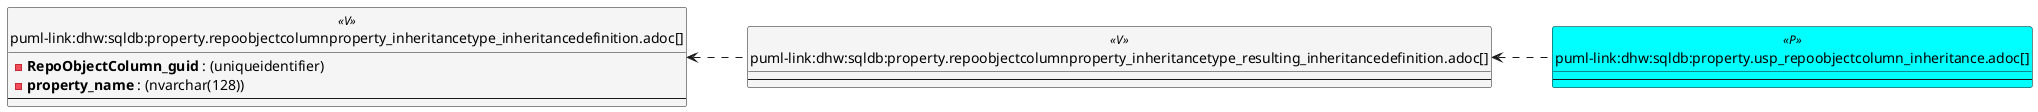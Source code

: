 @startuml
left to right direction
'top to bottom direction
hide circle
'avoide "." issues:
set namespaceSeparator none


skinparam class {
  BackgroundColor White
  BackgroundColor<<FN>> Yellow
  BackgroundColor<<FS>> Yellow
  BackgroundColor<<FT>> LightGray
  BackgroundColor<<IF>> Yellow
  BackgroundColor<<IS>> Yellow
  BackgroundColor<<P>> Aqua
  BackgroundColor<<PC>> Aqua
  BackgroundColor<<SN>> Yellow
  BackgroundColor<<SO>> SlateBlue
  BackgroundColor<<TF>> LightGray
  BackgroundColor<<TR>> Tomato
  BackgroundColor<<U>> White
  BackgroundColor<<V>> WhiteSmoke
  BackgroundColor<<X>> Aqua
  BackgroundColor<<external>> AliceBlue
}


entity "puml-link:dhw:sqldb:property.repoobjectcolumnproperty_inheritancetype_inheritancedefinition.adoc[]" as property.RepoObjectColumnProperty_InheritanceType_InheritanceDefinition << V >> {
  - **RepoObjectColumn_guid** : (uniqueidentifier)
  - **property_name** : (nvarchar(128))
  --
}

entity "puml-link:dhw:sqldb:property.repoobjectcolumnproperty_inheritancetype_resulting_inheritancedefinition.adoc[]" as property.RepoObjectColumnProperty_InheritanceType_resulting_InheritanceDefinition << V >> {
  --
}

entity "puml-link:dhw:sqldb:property.usp_repoobjectcolumn_inheritance.adoc[]" as property.usp_RepoObjectColumn_Inheritance << P >> {
  --
}

property.RepoObjectColumnProperty_InheritanceType_InheritanceDefinition <.. property.RepoObjectColumnProperty_InheritanceType_resulting_InheritanceDefinition
property.RepoObjectColumnProperty_InheritanceType_resulting_InheritanceDefinition <.. property.usp_RepoObjectColumn_Inheritance
@enduml

